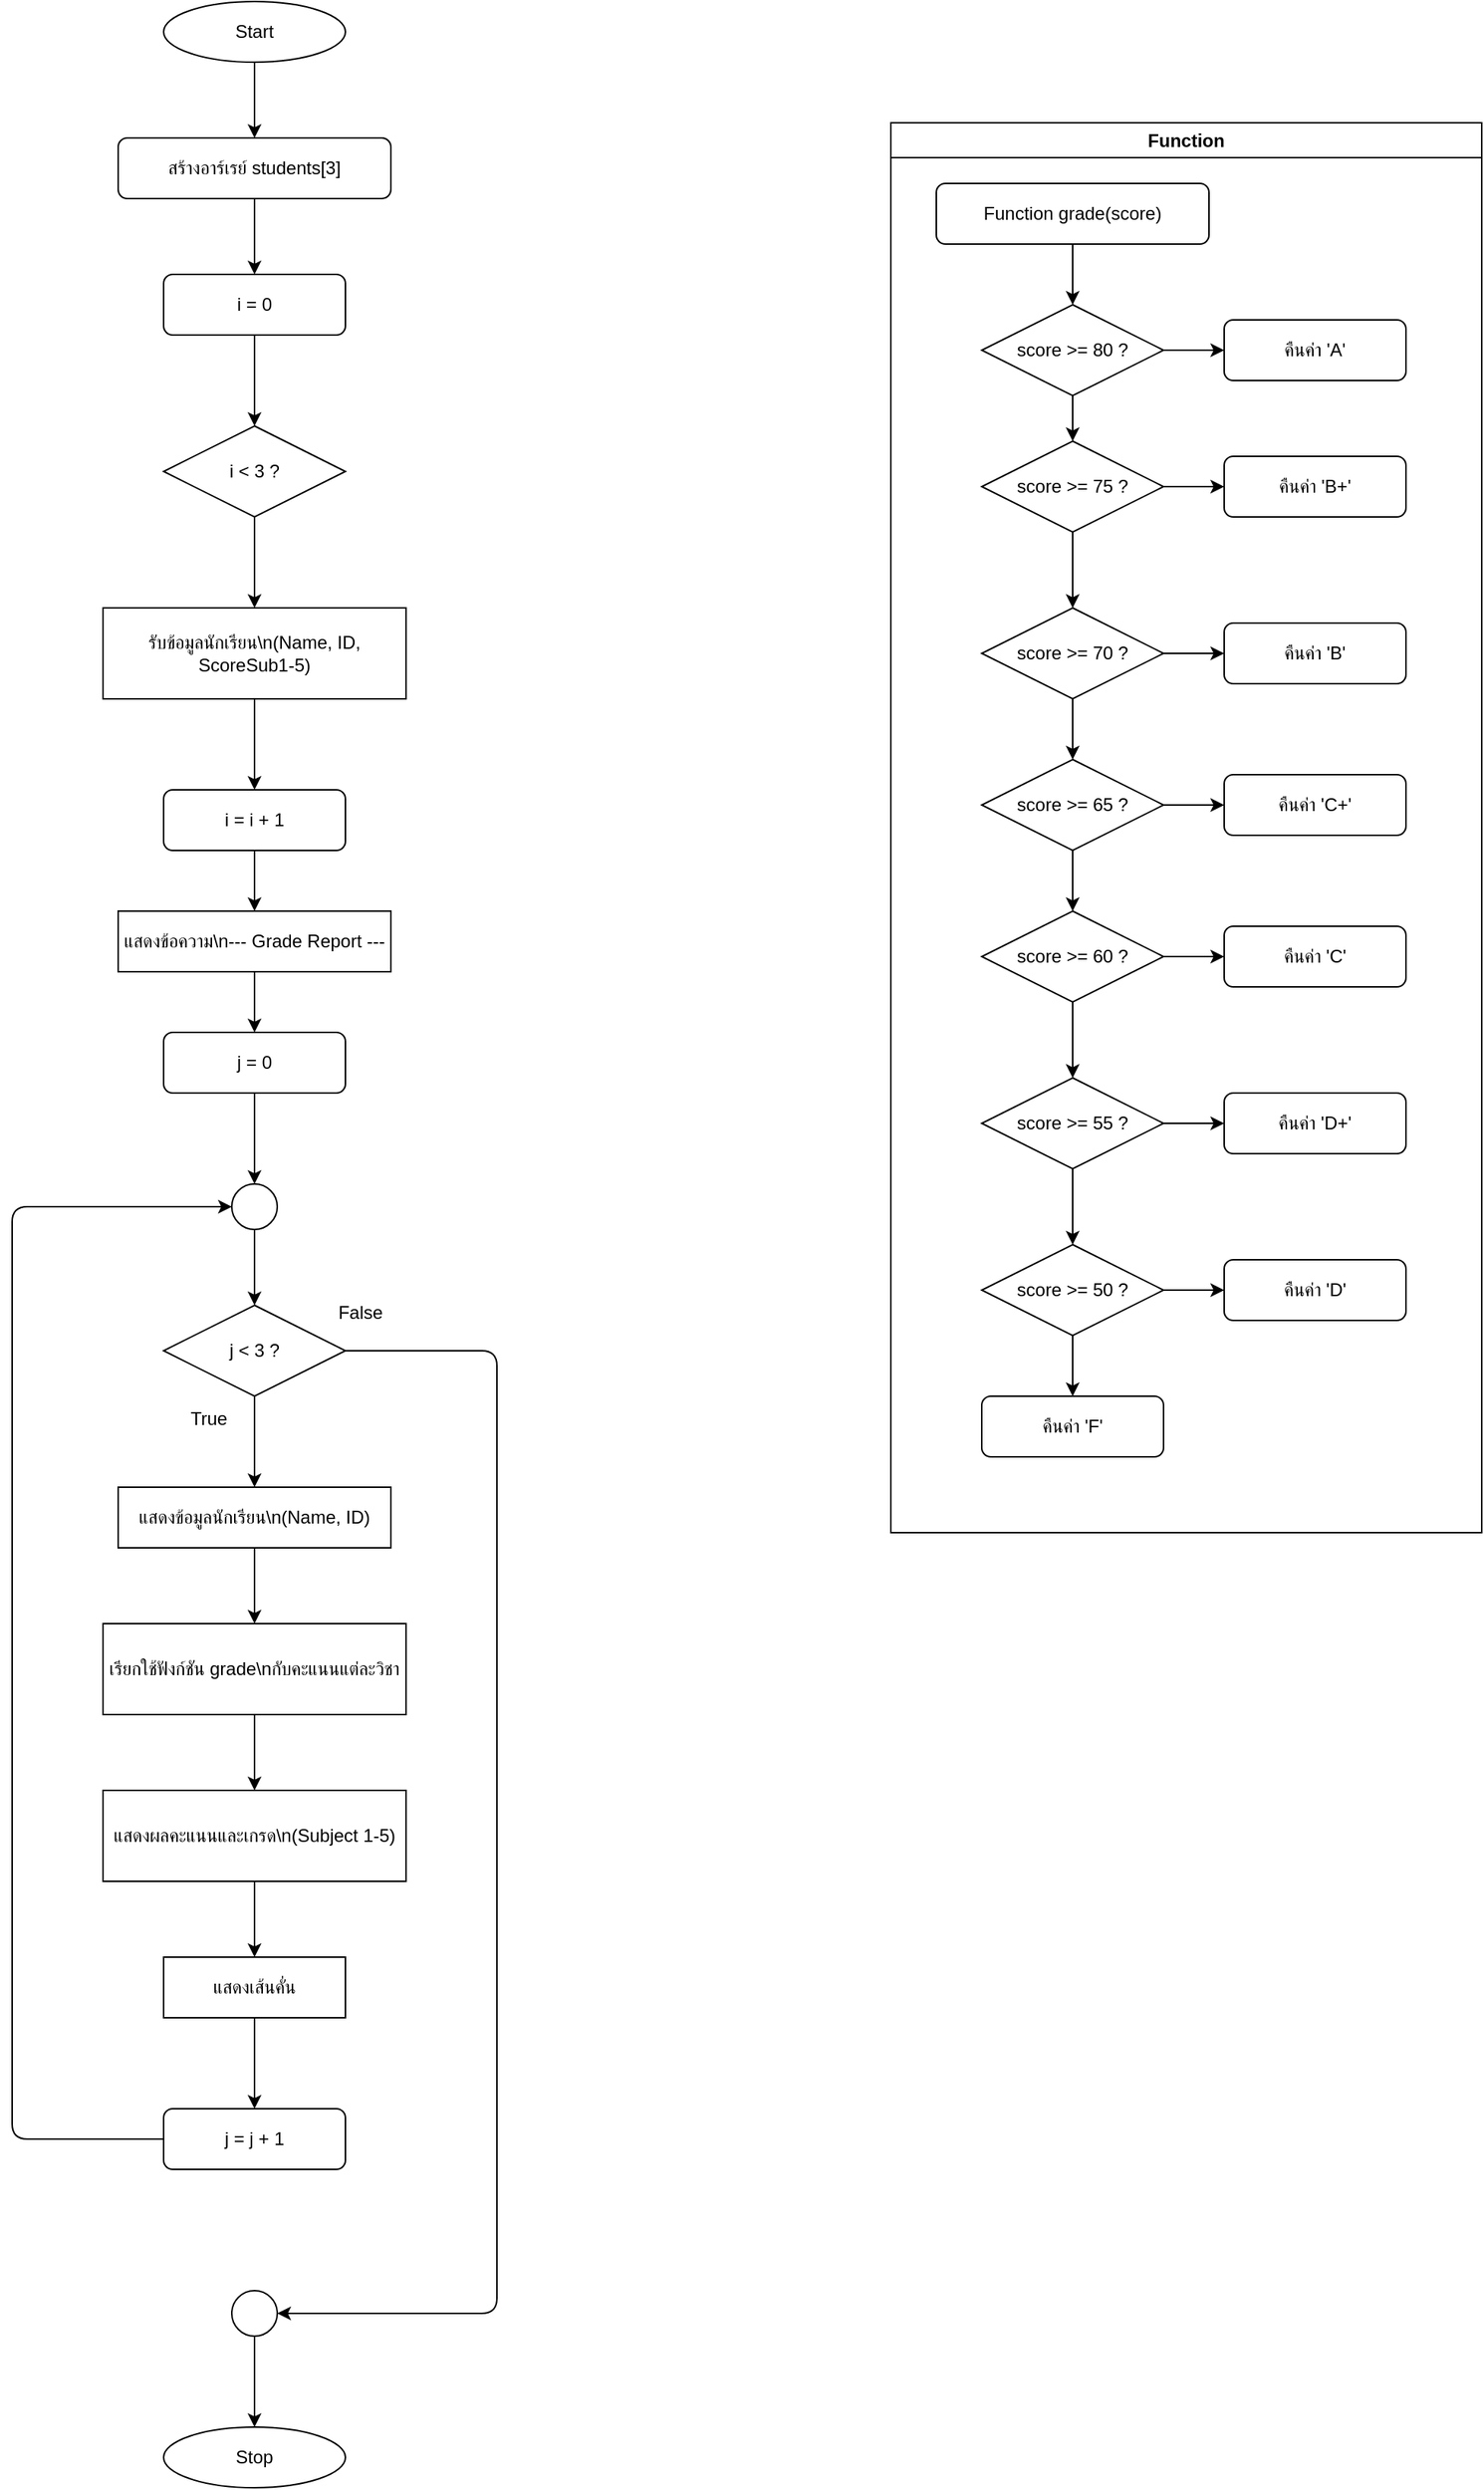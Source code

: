 <mxfile>
    <diagram id="reKZ23ptUtPj5MS6lfO-" name="Page-1">
        <mxGraphModel dx="1984" dy="584" grid="1" gridSize="10" guides="1" tooltips="1" connect="1" arrows="1" fold="1" page="1" pageScale="1" pageWidth="850" pageHeight="1100" math="0" shadow="0">
            <root>
                <mxCell id="0"/>
                <mxCell id="1" parent="0"/>
                <mxCell id="51" value="" style="edgeStyle=none;html=1;" edge="1" parent="1" source="2" target="3">
                    <mxGeometry relative="1" as="geometry"/>
                </mxCell>
                <mxCell id="2" value="Start" style="ellipse;whiteSpace=wrap;html=1;" vertex="1" parent="1">
                    <mxGeometry x="60" width="120" height="40" as="geometry"/>
                </mxCell>
                <mxCell id="52" value="" style="edgeStyle=none;html=1;" edge="1" parent="1" source="3" target="4">
                    <mxGeometry relative="1" as="geometry"/>
                </mxCell>
                <mxCell id="3" value="สร้างอาร์เรย์ students[3]" style="rounded=1;whiteSpace=wrap;html=1;" vertex="1" parent="1">
                    <mxGeometry x="30" y="90" width="180" height="40" as="geometry"/>
                </mxCell>
                <mxCell id="53" value="" style="edgeStyle=none;html=1;" edge="1" parent="1" source="4" target="5">
                    <mxGeometry relative="1" as="geometry"/>
                </mxCell>
                <mxCell id="4" value="i = 0" style="rounded=1;whiteSpace=wrap;html=1;" vertex="1" parent="1">
                    <mxGeometry x="60" y="180" width="120" height="40" as="geometry"/>
                </mxCell>
                <mxCell id="54" value="" style="edgeStyle=none;html=1;" edge="1" parent="1" source="5" target="6">
                    <mxGeometry relative="1" as="geometry"/>
                </mxCell>
                <mxCell id="5" value="i &lt; 3 ?" style="rhombus;whiteSpace=wrap;html=1;" vertex="1" parent="1">
                    <mxGeometry x="60" y="280" width="120" height="60" as="geometry"/>
                </mxCell>
                <mxCell id="55" value="" style="edgeStyle=none;html=1;" edge="1" parent="1" source="6" target="7">
                    <mxGeometry relative="1" as="geometry"/>
                </mxCell>
                <mxCell id="6" value="รับข้อมูลนักเรียน\n(Name, ID, ScoreSub1-5)" style="parallelogram;whiteSpace=wrap;html=1;" vertex="1" parent="1">
                    <mxGeometry x="20" y="400" width="200" height="60" as="geometry"/>
                </mxCell>
                <mxCell id="56" value="" style="edgeStyle=none;html=1;" edge="1" parent="1" source="7" target="8">
                    <mxGeometry relative="1" as="geometry"/>
                </mxCell>
                <mxCell id="7" value="i = i + 1" style="rounded=1;whiteSpace=wrap;html=1;" vertex="1" parent="1">
                    <mxGeometry x="60" y="520" width="120" height="40" as="geometry"/>
                </mxCell>
                <mxCell id="57" value="" style="edgeStyle=none;html=1;" edge="1" parent="1" source="8" target="9">
                    <mxGeometry relative="1" as="geometry"/>
                </mxCell>
                <mxCell id="8" value="แสดงข้อความ\n--- Grade Report ---" style="parallelogram;whiteSpace=wrap;html=1;" vertex="1" parent="1">
                    <mxGeometry x="30" y="600" width="180" height="40" as="geometry"/>
                </mxCell>
                <mxCell id="58" value="" style="edgeStyle=none;html=1;" edge="1" parent="1" source="9" target="17">
                    <mxGeometry relative="1" as="geometry"/>
                </mxCell>
                <mxCell id="9" value="j = 0" style="rounded=1;whiteSpace=wrap;html=1;" vertex="1" parent="1">
                    <mxGeometry x="60" y="680" width="120" height="40" as="geometry"/>
                </mxCell>
                <mxCell id="60" value="" style="edgeStyle=none;html=1;" edge="1" parent="1" source="10" target="11">
                    <mxGeometry relative="1" as="geometry"/>
                </mxCell>
                <mxCell id="67" style="edgeStyle=none;html=1;entryX=1;entryY=0.5;entryDx=0;entryDy=0;" edge="1" parent="1" source="10" target="18">
                    <mxGeometry relative="1" as="geometry">
                        <Array as="points">
                            <mxPoint x="280" y="890"/>
                            <mxPoint x="280" y="1220"/>
                            <mxPoint x="280" y="1525"/>
                        </Array>
                    </mxGeometry>
                </mxCell>
                <mxCell id="10" value="j &lt; 3 ?" style="rhombus;whiteSpace=wrap;html=1;" vertex="1" parent="1">
                    <mxGeometry x="60" y="860" width="120" height="60" as="geometry"/>
                </mxCell>
                <mxCell id="61" value="" style="edgeStyle=none;html=1;" edge="1" parent="1" source="11" target="12">
                    <mxGeometry relative="1" as="geometry"/>
                </mxCell>
                <mxCell id="11" value="แสดงข้อมูลนักเรียน\n(Name, ID)" style="parallelogram;whiteSpace=wrap;html=1;" vertex="1" parent="1">
                    <mxGeometry x="30" y="980" width="180" height="40" as="geometry"/>
                </mxCell>
                <mxCell id="62" value="" style="edgeStyle=none;html=1;" edge="1" parent="1" source="12" target="13">
                    <mxGeometry relative="1" as="geometry"/>
                </mxCell>
                <mxCell id="12" value="เรียกใช้ฟังก์ชัน grade\nกับคะแนนแต่ละวิชา" style="rectangle;whiteSpace=wrap;html=1;" vertex="1" parent="1">
                    <mxGeometry x="20" y="1070" width="200" height="60" as="geometry"/>
                </mxCell>
                <mxCell id="63" value="" style="edgeStyle=none;html=1;" edge="1" parent="1" source="13" target="14">
                    <mxGeometry relative="1" as="geometry"/>
                </mxCell>
                <mxCell id="13" value="แสดงผลคะแนนและเกรด\n(Subject 1-5)" style="parallelogram;whiteSpace=wrap;html=1;" vertex="1" parent="1">
                    <mxGeometry x="20" y="1180" width="200" height="60" as="geometry"/>
                </mxCell>
                <mxCell id="64" value="" style="edgeStyle=none;html=1;" edge="1" parent="1" source="14" target="15">
                    <mxGeometry relative="1" as="geometry"/>
                </mxCell>
                <mxCell id="14" value="แสดงเส้นคั่น" style="parallelogram;whiteSpace=wrap;html=1;" vertex="1" parent="1">
                    <mxGeometry x="60" y="1290" width="120" height="40" as="geometry"/>
                </mxCell>
                <mxCell id="66" style="edgeStyle=none;html=1;entryX=0;entryY=0.5;entryDx=0;entryDy=0;" edge="1" parent="1" source="15" target="17">
                    <mxGeometry relative="1" as="geometry">
                        <Array as="points">
                            <mxPoint x="-40" y="1410"/>
                            <mxPoint x="-40" y="1100"/>
                            <mxPoint x="-40" y="795"/>
                        </Array>
                    </mxGeometry>
                </mxCell>
                <mxCell id="15" value="j = j + 1" style="rounded=1;whiteSpace=wrap;html=1;" vertex="1" parent="1">
                    <mxGeometry x="60" y="1390" width="120" height="40" as="geometry"/>
                </mxCell>
                <mxCell id="16" value="Stop" style="ellipse;whiteSpace=wrap;html=1;" vertex="1" parent="1">
                    <mxGeometry x="60" y="1600" width="120" height="40" as="geometry"/>
                </mxCell>
                <mxCell id="59" value="" style="edgeStyle=none;html=1;" edge="1" parent="1" source="17" target="10">
                    <mxGeometry relative="1" as="geometry"/>
                </mxCell>
                <mxCell id="17" value="" style="ellipse;whiteSpace=wrap;html=1;aspect=fixed;" vertex="1" parent="1">
                    <mxGeometry x="105" y="780" width="30" height="30" as="geometry"/>
                </mxCell>
                <mxCell id="70" value="" style="edgeStyle=none;html=1;" edge="1" parent="1" source="18" target="16">
                    <mxGeometry relative="1" as="geometry"/>
                </mxCell>
                <mxCell id="18" value="" style="ellipse;whiteSpace=wrap;html=1;aspect=fixed;" vertex="1" parent="1">
                    <mxGeometry x="105" y="1510" width="30" height="30" as="geometry"/>
                </mxCell>
                <mxCell id="43" value="" style="edgeStyle=none;html=1;" edge="1" parent="1" source="19" target="27">
                    <mxGeometry relative="1" as="geometry"/>
                </mxCell>
                <mxCell id="44" value="" style="edgeStyle=none;html=1;" edge="1" parent="1" source="19" target="31">
                    <mxGeometry relative="1" as="geometry"/>
                </mxCell>
                <mxCell id="19" value="score &gt;= 65 ?" style="rhombus;whiteSpace=wrap;html=1;" vertex="1" parent="1">
                    <mxGeometry x="600" y="500" width="120" height="60" as="geometry"/>
                </mxCell>
                <mxCell id="36" value="" style="edgeStyle=none;html=1;" edge="1" parent="1" source="20" target="21">
                    <mxGeometry relative="1" as="geometry"/>
                </mxCell>
                <mxCell id="20" value="Function grade(score)" style="rectangle;rounded=1;whiteSpace=wrap;html=1;" vertex="1" parent="1">
                    <mxGeometry x="570" y="120" width="180" height="40" as="geometry"/>
                </mxCell>
                <mxCell id="37" value="" style="edgeStyle=none;html=1;" edge="1" parent="1" source="21" target="24">
                    <mxGeometry relative="1" as="geometry"/>
                </mxCell>
                <mxCell id="39" value="" style="edgeStyle=none;html=1;" edge="1" parent="1" source="21" target="22">
                    <mxGeometry relative="1" as="geometry"/>
                </mxCell>
                <mxCell id="21" value="score &gt;= 80 ?" style="rhombus;whiteSpace=wrap;html=1;" vertex="1" parent="1">
                    <mxGeometry x="600" y="200" width="120" height="60" as="geometry"/>
                </mxCell>
                <mxCell id="22" value="คืนค่า &#39;A&#39;" style="rounded=1;whiteSpace=wrap;html=1;" vertex="1" parent="1">
                    <mxGeometry x="760" y="210" width="120" height="40" as="geometry"/>
                </mxCell>
                <mxCell id="23" value="คืนค่า &#39;B+&#39;" style="rounded=1;whiteSpace=wrap;html=1;" vertex="1" parent="1">
                    <mxGeometry x="760" y="300" width="120" height="40" as="geometry"/>
                </mxCell>
                <mxCell id="38" value="" style="edgeStyle=none;html=1;" edge="1" parent="1" source="24" target="25">
                    <mxGeometry relative="1" as="geometry"/>
                </mxCell>
                <mxCell id="40" value="" style="edgeStyle=none;html=1;" edge="1" parent="1" source="24" target="23">
                    <mxGeometry relative="1" as="geometry"/>
                </mxCell>
                <mxCell id="24" value="score &gt;= 75 ?" style="rhombus;whiteSpace=wrap;html=1;" vertex="1" parent="1">
                    <mxGeometry x="600" y="290" width="120" height="60" as="geometry"/>
                </mxCell>
                <mxCell id="41" value="" style="edgeStyle=none;html=1;" edge="1" parent="1" source="25" target="26">
                    <mxGeometry relative="1" as="geometry"/>
                </mxCell>
                <mxCell id="42" value="" style="edgeStyle=none;html=1;" edge="1" parent="1" source="25" target="19">
                    <mxGeometry relative="1" as="geometry"/>
                </mxCell>
                <mxCell id="25" value="score &gt;= 70 ?" style="rhombus;whiteSpace=wrap;html=1;" vertex="1" parent="1">
                    <mxGeometry x="600" y="400" width="120" height="60" as="geometry"/>
                </mxCell>
                <mxCell id="26" value="คืนค่า &#39;B&#39;" style="rounded=1;whiteSpace=wrap;html=1;" vertex="1" parent="1">
                    <mxGeometry x="760" y="410" width="120" height="40" as="geometry"/>
                </mxCell>
                <mxCell id="27" value="คืนค่า &#39;C+&#39;" style="rounded=1;whiteSpace=wrap;html=1;" vertex="1" parent="1">
                    <mxGeometry x="760" y="510" width="120" height="40" as="geometry"/>
                </mxCell>
                <mxCell id="28" value="คืนค่า &#39;F&#39;" style="rounded=1;whiteSpace=wrap;html=1;" vertex="1" parent="1">
                    <mxGeometry x="600" y="920" width="120" height="40" as="geometry"/>
                </mxCell>
                <mxCell id="49" value="" style="edgeStyle=none;html=1;" edge="1" parent="1" source="29" target="32">
                    <mxGeometry relative="1" as="geometry"/>
                </mxCell>
                <mxCell id="50" value="" style="edgeStyle=none;html=1;" edge="1" parent="1" source="29" target="28">
                    <mxGeometry relative="1" as="geometry"/>
                </mxCell>
                <mxCell id="29" value="score &gt;= 50 ?" style="rhombus;whiteSpace=wrap;html=1;" vertex="1" parent="1">
                    <mxGeometry x="600" y="820" width="120" height="60" as="geometry"/>
                </mxCell>
                <mxCell id="47" value="" style="edgeStyle=none;html=1;" edge="1" parent="1" source="30" target="33">
                    <mxGeometry relative="1" as="geometry"/>
                </mxCell>
                <mxCell id="48" value="" style="edgeStyle=none;html=1;" edge="1" parent="1" source="30" target="29">
                    <mxGeometry relative="1" as="geometry"/>
                </mxCell>
                <mxCell id="30" value="score &gt;= 55 ?" style="rhombus;whiteSpace=wrap;html=1;" vertex="1" parent="1">
                    <mxGeometry x="600" y="710" width="120" height="60" as="geometry"/>
                </mxCell>
                <mxCell id="45" value="" style="edgeStyle=none;html=1;" edge="1" parent="1" source="31" target="34">
                    <mxGeometry relative="1" as="geometry"/>
                </mxCell>
                <mxCell id="46" value="" style="edgeStyle=none;html=1;" edge="1" parent="1" source="31" target="30">
                    <mxGeometry relative="1" as="geometry"/>
                </mxCell>
                <mxCell id="31" value="score &gt;= 60 ?" style="rhombus;whiteSpace=wrap;html=1;" vertex="1" parent="1">
                    <mxGeometry x="600" y="600" width="120" height="60" as="geometry"/>
                </mxCell>
                <mxCell id="32" value="คืนค่า &#39;D&#39;" style="rounded=1;whiteSpace=wrap;html=1;" vertex="1" parent="1">
                    <mxGeometry x="760" y="830" width="120" height="40" as="geometry"/>
                </mxCell>
                <mxCell id="33" value="คืนค่า &#39;D+&#39;" style="rounded=1;whiteSpace=wrap;html=1;" vertex="1" parent="1">
                    <mxGeometry x="760" y="720" width="120" height="40" as="geometry"/>
                </mxCell>
                <mxCell id="34" value="คืนค่า &#39;C&#39;" style="rounded=1;whiteSpace=wrap;html=1;" vertex="1" parent="1">
                    <mxGeometry x="760" y="610" width="120" height="40" as="geometry"/>
                </mxCell>
                <mxCell id="35" value="Function" style="swimlane;whiteSpace=wrap;html=1;" vertex="1" parent="1">
                    <mxGeometry x="540" y="80" width="390" height="930" as="geometry"/>
                </mxCell>
                <mxCell id="68" value="True" style="text;html=1;align=center;verticalAlign=middle;whiteSpace=wrap;rounded=0;" vertex="1" parent="1">
                    <mxGeometry x="60" y="920" width="60" height="30" as="geometry"/>
                </mxCell>
                <mxCell id="69" value="False" style="text;html=1;align=center;verticalAlign=middle;whiteSpace=wrap;rounded=0;" vertex="1" parent="1">
                    <mxGeometry x="160" y="850" width="60" height="30" as="geometry"/>
                </mxCell>
            </root>
        </mxGraphModel>
    </diagram>
</mxfile>